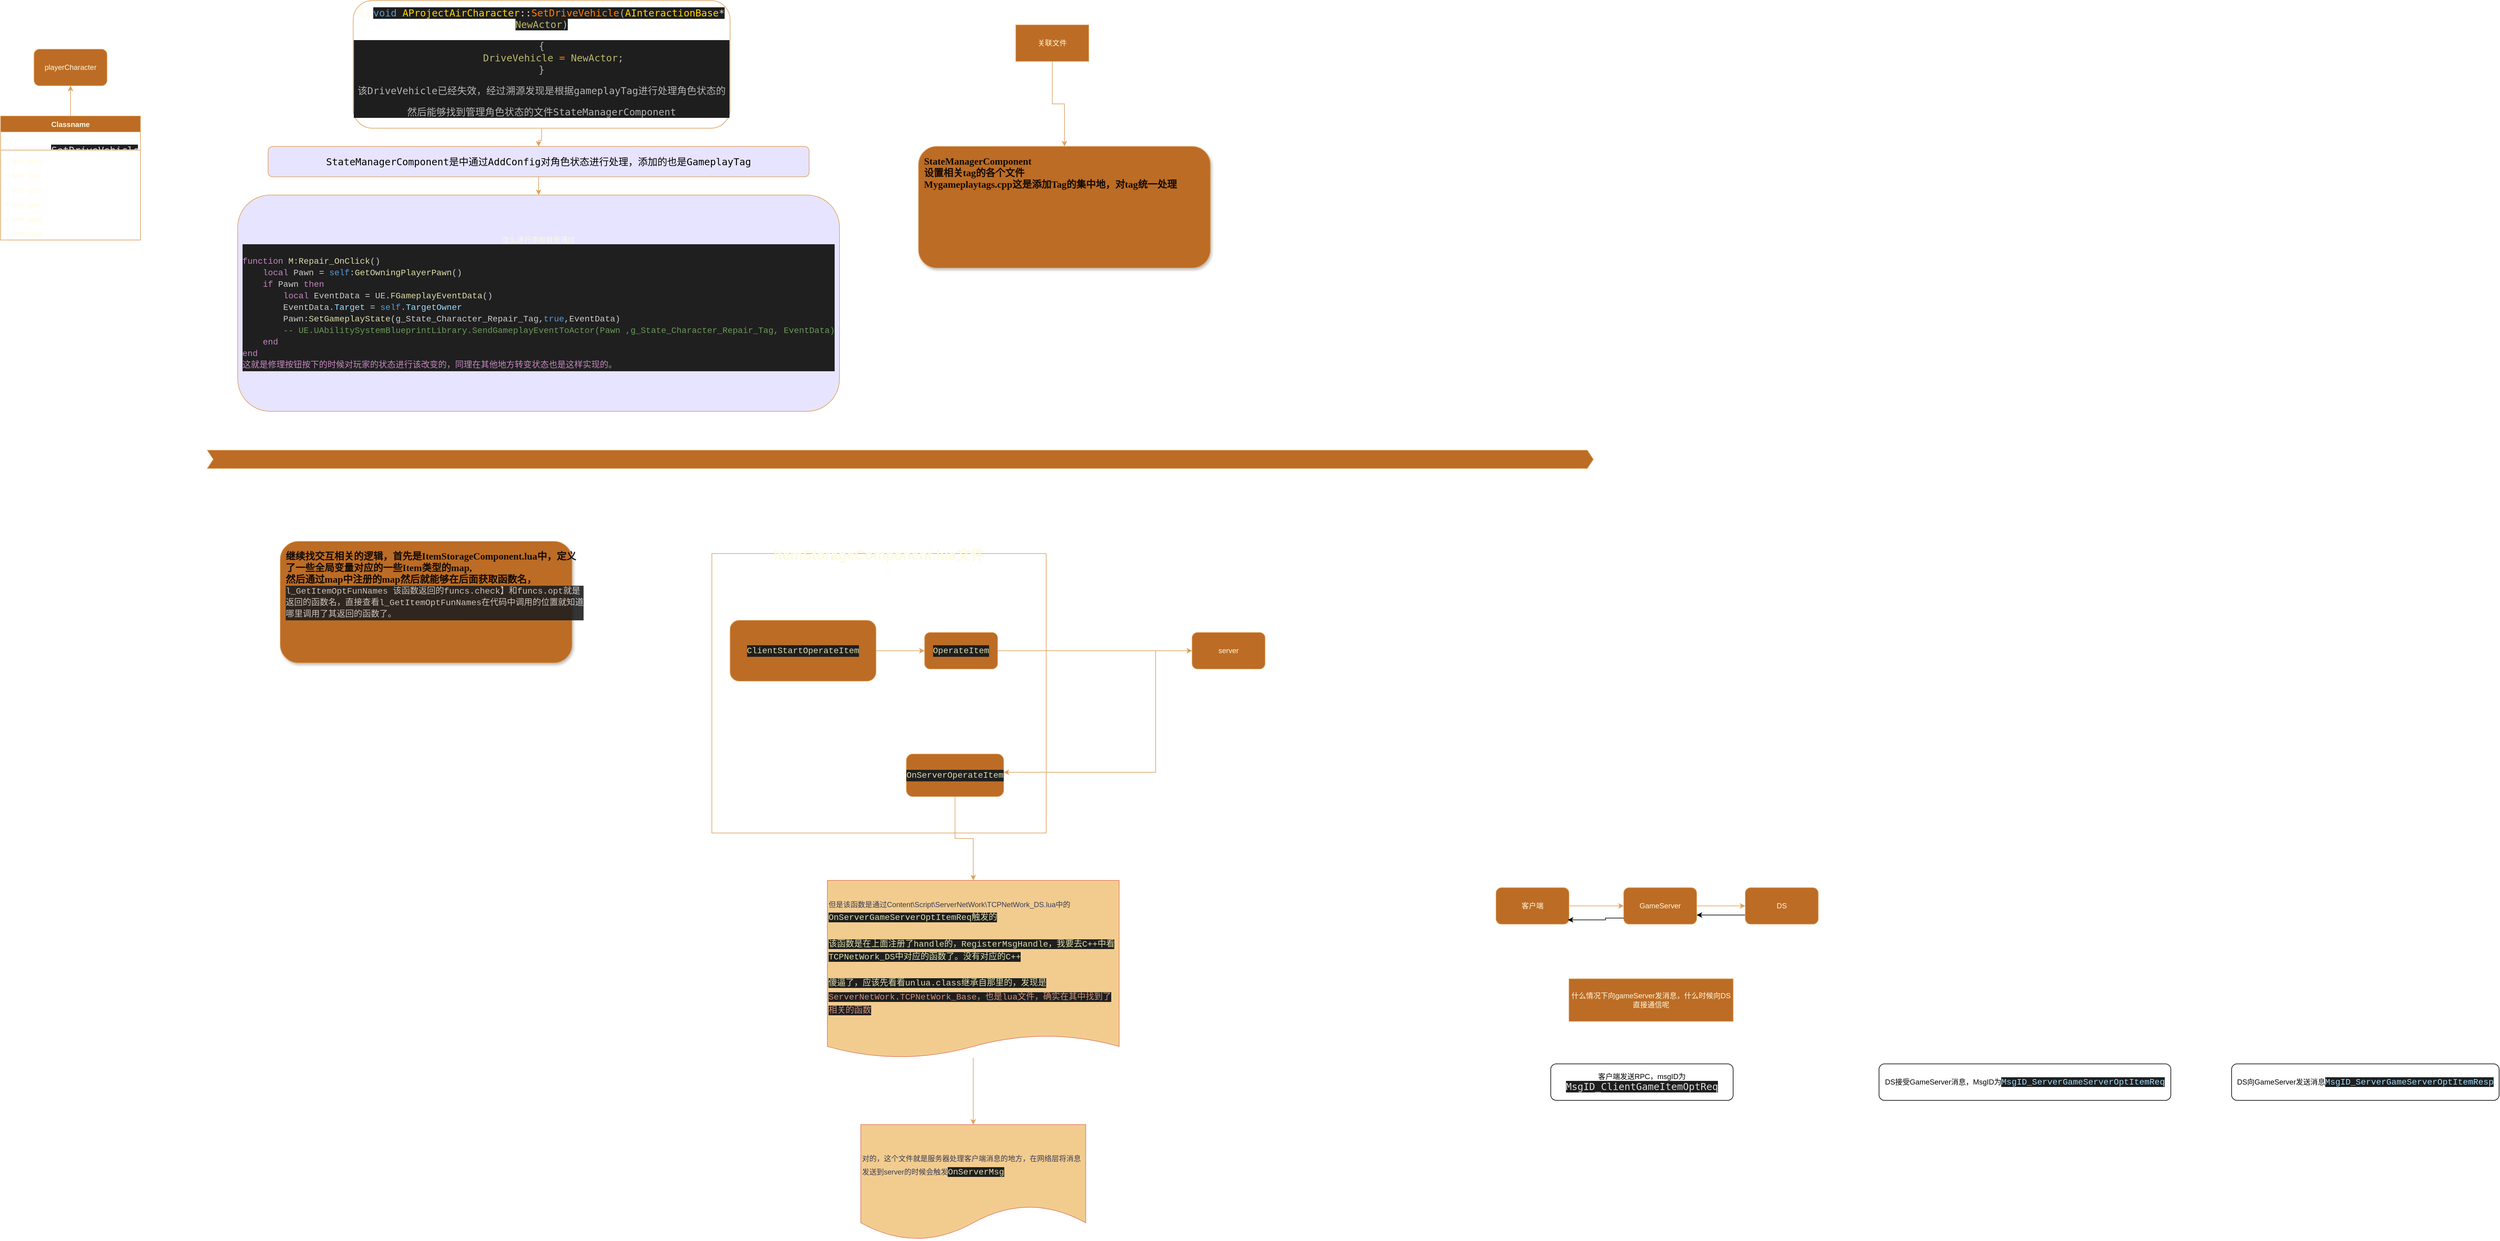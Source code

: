 <mxfile version="28.0.6">
  <diagram name="第 1 页" id="VnhvsiH4fpKrw7Jrhgmm">
    <mxGraphModel dx="1386" dy="1140" grid="1" gridSize="10" guides="1" tooltips="1" connect="1" arrows="1" fold="1" page="1" pageScale="1" pageWidth="827" pageHeight="1169" math="0" shadow="0">
      <root>
        <mxCell id="0" />
        <mxCell id="1" parent="0" />
        <mxCell id="yHJ9qKMx2kqc_VGnC5f_-2" value="playerCharacter" style="rounded=1;whiteSpace=wrap;html=1;labelBackgroundColor=none;fillColor=#BC6C25;strokeColor=#DDA15E;fontColor=#FEFAE0;" parent="1" vertex="1">
          <mxGeometry x="265" y="500" width="120" height="60" as="geometry" />
        </mxCell>
        <mxCell id="yHJ9qKMx2kqc_VGnC5f_-12" value="" style="edgeStyle=orthogonalEdgeStyle;rounded=0;orthogonalLoop=1;jettySize=auto;html=1;labelBackgroundColor=none;strokeColor=#DDA15E;fontColor=default;" parent="1" source="yHJ9qKMx2kqc_VGnC5f_-3" target="yHJ9qKMx2kqc_VGnC5f_-2" edge="1">
          <mxGeometry relative="1" as="geometry" />
        </mxCell>
        <mxCell id="yHJ9qKMx2kqc_VGnC5f_-3" value="Classname" style="swimlane;fontStyle=1;align=center;verticalAlign=top;childLayout=stackLayout;horizontal=1;startSize=26;horizontalStack=0;resizeParent=1;resizeParentMax=0;resizeLast=0;collapsible=1;marginBottom=0;whiteSpace=wrap;html=1;labelBackgroundColor=none;fillColor=#BC6C25;strokeColor=#DDA15E;fontColor=#FEFAE0;" parent="1" vertex="1">
          <mxGeometry x="210" y="610" width="230" height="204" as="geometry" />
        </mxCell>
        <mxCell id="yHJ9qKMx2kqc_VGnC5f_-6" value="+ method(type):&amp;nbsp;&lt;span style=&quot;font-family: &amp;quot;JetBrains Mono&amp;quot;, monospace; font-size: 12pt; background-color: rgb(30, 30, 30); color: rgb(220, 220, 220);&quot;&gt;SetDriveVehicle&lt;/span&gt;" style="text;strokeColor=none;fillColor=none;align=left;verticalAlign=top;spacingLeft=4;spacingRight=4;overflow=hidden;rotatable=0;points=[[0,0.5],[1,0.5]];portConstraint=eastwest;whiteSpace=wrap;html=1;labelBackgroundColor=none;fontColor=#FEFAE0;" parent="yHJ9qKMx2kqc_VGnC5f_-3" vertex="1">
          <mxGeometry y="26" width="230" height="26" as="geometry" />
        </mxCell>
        <mxCell id="yHJ9qKMx2kqc_VGnC5f_-5" value="" style="line;strokeWidth=1;fillColor=none;align=left;verticalAlign=middle;spacingTop=-1;spacingLeft=3;spacingRight=3;rotatable=0;labelPosition=right;points=[];portConstraint=eastwest;strokeColor=#DDA15E;labelBackgroundColor=none;fontColor=#FEFAE0;" parent="yHJ9qKMx2kqc_VGnC5f_-3" vertex="1">
          <mxGeometry y="52" width="230" height="8" as="geometry" />
        </mxCell>
        <mxCell id="yHJ9qKMx2kqc_VGnC5f_-8" value="+ field: type" style="text;strokeColor=none;fillColor=none;align=left;verticalAlign=top;spacingLeft=4;spacingRight=4;overflow=hidden;rotatable=0;points=[[0,0.5],[1,0.5]];portConstraint=eastwest;whiteSpace=wrap;html=1;labelBackgroundColor=none;fontColor=#FEFAE0;" parent="yHJ9qKMx2kqc_VGnC5f_-3" vertex="1">
          <mxGeometry y="60" width="230" height="24" as="geometry" />
        </mxCell>
        <mxCell id="yHJ9qKMx2kqc_VGnC5f_-7" value="+ field: type" style="text;strokeColor=none;fillColor=none;align=left;verticalAlign=top;spacingLeft=4;spacingRight=4;overflow=hidden;rotatable=0;points=[[0,0.5],[1,0.5]];portConstraint=eastwest;whiteSpace=wrap;html=1;labelBackgroundColor=none;fontColor=#FEFAE0;" parent="yHJ9qKMx2kqc_VGnC5f_-3" vertex="1">
          <mxGeometry y="84" width="230" height="24" as="geometry" />
        </mxCell>
        <mxCell id="yHJ9qKMx2kqc_VGnC5f_-4" value="+ field: type" style="text;strokeColor=none;fillColor=none;align=left;verticalAlign=top;spacingLeft=4;spacingRight=4;overflow=hidden;rotatable=0;points=[[0,0.5],[1,0.5]];portConstraint=eastwest;whiteSpace=wrap;html=1;labelBackgroundColor=none;fontColor=#FEFAE0;" parent="yHJ9qKMx2kqc_VGnC5f_-3" vertex="1">
          <mxGeometry y="108" width="230" height="24" as="geometry" />
        </mxCell>
        <mxCell id="yHJ9qKMx2kqc_VGnC5f_-9" value="+ field: type" style="text;strokeColor=none;fillColor=none;align=left;verticalAlign=top;spacingLeft=4;spacingRight=4;overflow=hidden;rotatable=0;points=[[0,0.5],[1,0.5]];portConstraint=eastwest;whiteSpace=wrap;html=1;labelBackgroundColor=none;fontColor=#FEFAE0;" parent="yHJ9qKMx2kqc_VGnC5f_-3" vertex="1">
          <mxGeometry y="132" width="230" height="24" as="geometry" />
        </mxCell>
        <mxCell id="yHJ9qKMx2kqc_VGnC5f_-10" value="+ field: type" style="text;strokeColor=none;fillColor=none;align=left;verticalAlign=top;spacingLeft=4;spacingRight=4;overflow=hidden;rotatable=0;points=[[0,0.5],[1,0.5]];portConstraint=eastwest;whiteSpace=wrap;html=1;labelBackgroundColor=none;fontColor=#FEFAE0;" parent="yHJ9qKMx2kqc_VGnC5f_-3" vertex="1">
          <mxGeometry y="156" width="230" height="24" as="geometry" />
        </mxCell>
        <mxCell id="yHJ9qKMx2kqc_VGnC5f_-11" value="+ field: type" style="text;strokeColor=none;fillColor=none;align=left;verticalAlign=top;spacingLeft=4;spacingRight=4;overflow=hidden;rotatable=0;points=[[0,0.5],[1,0.5]];portConstraint=eastwest;whiteSpace=wrap;html=1;labelBackgroundColor=none;fontColor=#FEFAE0;" parent="yHJ9qKMx2kqc_VGnC5f_-3" vertex="1">
          <mxGeometry y="180" width="230" height="24" as="geometry" />
        </mxCell>
        <mxCell id="yHJ9qKMx2kqc_VGnC5f_-13" value="发现&lt;span style=&quot;font-family: &amp;quot;JetBrains Mono&amp;quot;, monospace; font-size: 12pt; background-color: rgb(30, 30, 30); color: rgb(86, 156, 214);&quot;&gt;void &lt;/span&gt;&lt;span style=&quot;font-family: &amp;quot;JetBrains Mono&amp;quot;, monospace; font-size: 12pt; background-color: rgb(30, 30, 30); color: rgb(255, 215, 0);&quot;&gt;AProjectAirCharacter&lt;/span&gt;&lt;span style=&quot;font-family: &amp;quot;JetBrains Mono&amp;quot;, monospace; font-size: 12pt; background-color: rgb(30, 30, 30); color: rgb(220, 220, 220);&quot;&gt;::&lt;/span&gt;&lt;span style=&quot;font-family: &amp;quot;JetBrains Mono&amp;quot;, monospace; font-size: 12pt; background-color: rgb(30, 30, 30); color: rgb(255, 128, 0);&quot;&gt;SetDriveVehicle&lt;/span&gt;&lt;span style=&quot;font-family: &amp;quot;JetBrains Mono&amp;quot;, monospace; font-size: 12pt; background-color: rgb(30, 30, 30); color: rgb(180, 180, 180);&quot;&gt;(&lt;/span&gt;&lt;span style=&quot;font-family: &amp;quot;JetBrains Mono&amp;quot;, monospace; font-size: 12pt; background-color: rgb(30, 30, 30); color: rgb(255, 215, 0);&quot;&gt;AInteractionBase&lt;/span&gt;&lt;span style=&quot;font-family: &amp;quot;JetBrains Mono&amp;quot;, monospace; font-size: 12pt; background-color: rgb(30, 30, 30); color: rgb(220, 220, 220);&quot;&gt;* &lt;/span&gt;&lt;span style=&quot;font-family: &amp;quot;JetBrains Mono&amp;quot;, monospace; font-size: 12pt; background-color: rgb(30, 30, 30); color: rgb(189, 183, 107);&quot;&gt;NewActor&lt;/span&gt;&lt;span style=&quot;font-family: &amp;quot;JetBrains Mono&amp;quot;, monospace; font-size: 12pt; background-color: rgb(30, 30, 30); color: rgb(180, 180, 180);&quot;&gt;)&lt;/span&gt;&lt;div style=&quot;background-color:#1e1e1e;color:#dcdcdc&quot;&gt;&lt;pre style=&quot;font-family:&#39;JetBrains Mono&#39;,monospace;font-size:12.0pt;&quot;&gt;&lt;span style=&quot;color:#b4b4b4;&quot;&gt;{&lt;br&gt;&lt;/span&gt;&lt;span style=&quot;color:#b4b4b4;&quot;&gt;    &lt;/span&gt;&lt;span style=&quot;color:#bdb76b;&quot;&gt;DriveVehicle &lt;/span&gt;&lt;span style=&quot;color:#ff8000;&quot;&gt;= &lt;/span&gt;&lt;span style=&quot;color:#bdb76b;&quot;&gt;NewActor&lt;/span&gt;&lt;span style=&quot;color:#b4b4b4;&quot;&gt;;&lt;br&gt;&lt;/span&gt;&lt;span style=&quot;color:#b4b4b4;&quot;&gt;}&lt;/span&gt;&lt;/pre&gt;&lt;pre style=&quot;font-family:&#39;JetBrains Mono&#39;,monospace;font-size:12.0pt;&quot;&gt;&lt;span style=&quot;color:#b4b4b4;&quot;&gt;该DriveVehicle已经失效，经过溯源发现是根据gameplayTag进行处理角色状态的&lt;/span&gt;&lt;/pre&gt;&lt;pre style=&quot;font-family:&#39;JetBrains Mono&#39;,monospace;font-size:12.0pt;&quot;&gt;&lt;span style=&quot;color:#b4b4b4;&quot;&gt;然后能够找到管理角色状态的文件StateManagerComponent&lt;/span&gt;&lt;/pre&gt;&lt;/div&gt;" style="rounded=1;whiteSpace=wrap;html=1;strokeColor=#DDA15E;fontColor=#FEFAE0;fillColor=default;verticalAlign=top;gradientColor=none;glass=0;labelBorderColor=none;spacingTop=4;perimeterSpacing=1;" parent="1" vertex="1">
          <mxGeometry x="790" y="420" width="620" height="210" as="geometry" />
        </mxCell>
        <mxCell id="yHJ9qKMx2kqc_VGnC5f_-20" value="" style="edgeStyle=orthogonalEdgeStyle;rounded=0;orthogonalLoop=1;jettySize=auto;html=1;strokeColor=#DDA15E;fontColor=#FEFAE0;fillColor=#BC6C25;" parent="1" source="yHJ9qKMx2kqc_VGnC5f_-13" target="yHJ9qKMx2kqc_VGnC5f_-19" edge="1">
          <mxGeometry relative="1" as="geometry">
            <mxPoint x="1100" y="631" as="sourcePoint" />
            <mxPoint x="1100" y="730" as="targetPoint" />
          </mxGeometry>
        </mxCell>
        <mxCell id="yHJ9qKMx2kqc_VGnC5f_-22" value="" style="edgeStyle=orthogonalEdgeStyle;rounded=0;orthogonalLoop=1;jettySize=auto;html=1;strokeColor=#DDA15E;fontColor=#FEFAE0;fillColor=#BC6C25;" parent="1" source="yHJ9qKMx2kqc_VGnC5f_-19" target="yHJ9qKMx2kqc_VGnC5f_-21" edge="1">
          <mxGeometry relative="1" as="geometry" />
        </mxCell>
        <mxCell id="yHJ9qKMx2kqc_VGnC5f_-19" value="&lt;pre style=&quot;font-family: &amp;quot;JetBrains Mono&amp;quot;, monospace; font-size: 12pt;&quot;&gt;&lt;span&gt;&lt;font style=&quot;color: rgb(0, 0, 0);&quot;&gt;StateManagerComponent是中通过AddConfig对角色状态进行处理，添加的也是GameplayTag&lt;/font&gt;&lt;/span&gt;&lt;/pre&gt;" style="rounded=1;whiteSpace=wrap;html=1;strokeColor=#DDA15E;fontColor=#FEFAE0;fillColor=#E7E4FF;" parent="1" vertex="1">
          <mxGeometry x="650" y="660" width="890" height="50" as="geometry" />
        </mxCell>
        <mxCell id="yHJ9qKMx2kqc_VGnC5f_-21" value="&lt;font&gt;怎么进行添加就是通过&lt;/font&gt;&lt;div style=&quot;background-color: rgb(31, 31, 31); font-family: Consolas, &amp;quot;Courier New&amp;quot;, monospace; font-size: 14px; line-height: 19px; white-space: pre; color: rgb(204, 204, 204);&quot;&gt;&lt;font color=&quot;#cccccc&quot;&gt;&lt;br&gt;&lt;/font&gt;&lt;div style=&quot;color: rgb(204, 204, 204); text-align: left;&quot;&gt;&lt;span style=&quot;color: #c586c0;&quot;&gt;function&lt;/span&gt; &lt;span style=&quot;color: #dcdcaa;&quot;&gt;M&lt;/span&gt;:&lt;span style=&quot;color: #dcdcaa;&quot;&gt;Repair_OnClick&lt;/span&gt;()&lt;/div&gt;&lt;div style=&quot;color: rgb(204, 204, 204); text-align: left;&quot;&gt;&amp;nbsp; &amp;nbsp; &lt;span style=&quot;color: #c586c0;&quot;&gt;local&lt;/span&gt; Pawn &lt;span style=&quot;color: #d4d4d4;&quot;&gt;=&lt;/span&gt; &lt;span style=&quot;color: #569cd6;&quot;&gt;self&lt;/span&gt;:&lt;span style=&quot;color: #dcdcaa;&quot;&gt;GetOwningPlayerPawn&lt;/span&gt;()&lt;/div&gt;&lt;div style=&quot;color: rgb(204, 204, 204); text-align: left;&quot;&gt;&amp;nbsp; &amp;nbsp; &lt;span style=&quot;color: #c586c0;&quot;&gt;if&lt;/span&gt; Pawn &lt;span style=&quot;color: #c586c0;&quot;&gt;then&lt;/span&gt;&lt;/div&gt;&lt;div style=&quot;color: rgb(204, 204, 204); text-align: left;&quot;&gt;&amp;nbsp; &amp;nbsp; &amp;nbsp; &amp;nbsp; &lt;span style=&quot;color: #c586c0;&quot;&gt;local&lt;/span&gt; EventData &lt;span style=&quot;color: #d4d4d4;&quot;&gt;=&lt;/span&gt; UE.&lt;span style=&quot;color: #dcdcaa;&quot;&gt;FGameplayEventData&lt;/span&gt;()&lt;/div&gt;&lt;div style=&quot;color: rgb(204, 204, 204); text-align: left;&quot;&gt;&amp;nbsp; &amp;nbsp; &amp;nbsp; &amp;nbsp; EventData.&lt;span style=&quot;color: #9cdcfe;&quot;&gt;Target&lt;/span&gt; &lt;span style=&quot;color: #d4d4d4;&quot;&gt;=&lt;/span&gt; &lt;span style=&quot;color: #569cd6;&quot;&gt;self&lt;/span&gt;.&lt;span style=&quot;color: #9cdcfe;&quot;&gt;TargetOwner&lt;/span&gt;&lt;/div&gt;&lt;div style=&quot;color: rgb(204, 204, 204); text-align: left;&quot;&gt;&amp;nbsp; &amp;nbsp; &amp;nbsp; &amp;nbsp; Pawn:&lt;span style=&quot;color: #dcdcaa;&quot;&gt;SetGameplayState&lt;/span&gt;(g_State_Character_Repair_Tag,&lt;span style=&quot;color: #569cd6;&quot;&gt;true&lt;/span&gt;,EventData)&lt;/div&gt;&lt;div style=&quot;color: rgb(204, 204, 204); text-align: left;&quot;&gt;&amp;nbsp; &amp;nbsp; &amp;nbsp; &amp;nbsp; &lt;span style=&quot;color: #6a9955;&quot;&gt;-- UE.UAbilitySystemBlueprintLibrary.SendGameplayEventToActor(Pawn ,g_State_Character_Repair_Tag, EventData)&lt;/span&gt;&lt;/div&gt;&lt;div style=&quot;color: rgb(204, 204, 204); text-align: left;&quot;&gt;&amp;nbsp; &amp;nbsp; &lt;span style=&quot;color: #c586c0;&quot;&gt;end&lt;/span&gt;&lt;/div&gt;&lt;div style=&quot;color: rgb(204, 204, 204); text-align: left;&quot;&gt;&lt;span style=&quot;color: #c586c0;&quot;&gt;end&lt;/span&gt;&lt;/div&gt;&lt;div style=&quot;text-align: left;&quot;&gt;&lt;font color=&quot;#c586c0&quot;&gt;这就是修理按钮按下的时候对玩家的状态进行该改变的，同理在其他地方转变状态也是这样实现的。&lt;/font&gt;&lt;/div&gt;&lt;/div&gt;" style="whiteSpace=wrap;html=1;fillColor=light-dark(#E7E4FF, #000000);strokeColor=#DDA15E;fontColor=#FEFAE0;rounded=1;" parent="1" vertex="1">
          <mxGeometry x="600" y="740" width="990" height="356" as="geometry" />
        </mxCell>
        <mxCell id="yHJ9qKMx2kqc_VGnC5f_-23" value="关联文件" style="rounded=0;whiteSpace=wrap;html=1;strokeColor=#DDA15E;fontColor=#FEFAE0;fillColor=#BC6C25;" parent="1" vertex="1">
          <mxGeometry x="1880" y="460" width="120" height="60" as="geometry" />
        </mxCell>
        <mxCell id="yHJ9qKMx2kqc_VGnC5f_-27" value="" style="edgeStyle=orthogonalEdgeStyle;rounded=0;orthogonalLoop=1;jettySize=auto;html=1;strokeColor=#DDA15E;fontColor=#FEFAE0;fillColor=#BC6C25;" parent="1" source="yHJ9qKMx2kqc_VGnC5f_-23" target="yHJ9qKMx2kqc_VGnC5f_-26" edge="1">
          <mxGeometry relative="1" as="geometry">
            <mxPoint x="1850" y="460" as="sourcePoint" />
            <mxPoint x="1970" y="570" as="targetPoint" />
          </mxGeometry>
        </mxCell>
        <mxCell id="yHJ9qKMx2kqc_VGnC5f_-26" value="&lt;div style=&quot;font-size: 12pt;&quot;&gt;&lt;font style=&quot;color: rgb(1, 1, 1);&quot;&gt;StateManagerComponent&lt;/font&gt;&lt;/div&gt;&lt;div style=&quot;font-size: 12pt; color: rgb(220, 220, 220);&quot;&gt;&lt;font style=&quot;color: rgb(1, 1, 1);&quot;&gt;设置相关tag的各个文件&lt;/font&gt;&lt;/div&gt;&lt;div style=&quot;font-size: 12pt; color: rgb(220, 220, 220);&quot;&gt;&lt;font style=&quot;color: rgb(1, 1, 1);&quot;&gt;Mygameplaytags.cpp这是添加Tag的集中地，对tag统一处理&lt;/font&gt;&lt;/div&gt;" style="rounded=1;whiteSpace=wrap;html=1;strokeColor=#DDA15E;fontColor=#FEFAE0;fillColor=#BC6C25;align=left;verticalAlign=top;fontStyle=1;glass=0;shadow=1;fontFamily=Georgia;textOpacity=90;spacingTop=2;spacing=8;spacingLeft=1;spacingBottom=2;" parent="1" vertex="1">
          <mxGeometry x="1720" y="660" width="480" height="200" as="geometry" />
        </mxCell>
        <mxCell id="yHJ9qKMx2kqc_VGnC5f_-28" value="" style="html=1;shadow=0;dashed=0;align=center;verticalAlign=middle;shape=mxgraph.arrows2.arrow;dy=0;dx=10;notch=10;strokeColor=#DDA15E;fontColor=#FEFAE0;fillColor=#BC6C25;" parent="1" vertex="1">
          <mxGeometry x="550" y="1160" width="2280" height="30" as="geometry" />
        </mxCell>
        <mxCell id="yHJ9qKMx2kqc_VGnC5f_-29" value="&lt;div style=&quot;font-size: 12pt;&quot;&gt;&lt;font color=&quot;#010101&quot;&gt;继续找交互相关的逻辑，首先是ItemStorageComponent.lua中，定义了一些全局变量对应的一些Item类型的map,&lt;br&gt;然后通过map中注册的map然后就能够在后面获取函数名，&lt;/font&gt;&lt;/div&gt;&lt;div style=&quot;font-size: 12pt;&quot;&gt;&lt;div style=&quot;color: #cccccc;background-color: #1f1f1f;font-family: Consolas, &#39;Courier New&#39;, monospace;font-weight: normal;font-size: 14px;line-height: 19px;white-space: pre;&quot;&gt;l_GetItemOptFunNames 该函数返回的funcs.check】和funcs.opt就是&lt;/div&gt;&lt;div style=&quot;color: #cccccc;background-color: #1f1f1f;font-family: Consolas, &#39;Courier New&#39;, monospace;font-weight: normal;font-size: 14px;line-height: 19px;white-space: pre;&quot;&gt;返回的函数名，直接查看l_GetItemOptFunNames在代码中调用的位置就知道&lt;/div&gt;&lt;div style=&quot;color: #cccccc;background-color: #1f1f1f;font-family: Consolas, &#39;Courier New&#39;, monospace;font-weight: normal;font-size: 14px;line-height: 19px;white-space: pre;&quot;&gt;哪里调用了其返回的函数了。&lt;/div&gt;&lt;/div&gt;" style="rounded=1;whiteSpace=wrap;html=1;strokeColor=#DDA15E;fontColor=#FEFAE0;fillColor=#BC6C25;align=left;verticalAlign=top;fontStyle=1;glass=0;shadow=1;fontFamily=Georgia;textOpacity=90;spacingTop=2;spacing=8;spacingLeft=1;spacingBottom=2;" parent="1" vertex="1">
          <mxGeometry x="670" y="1310" width="480" height="200" as="geometry" />
        </mxCell>
        <mxCell id="yHJ9qKMx2kqc_VGnC5f_-32" value="" style="edgeStyle=orthogonalEdgeStyle;rounded=0;orthogonalLoop=1;jettySize=auto;html=1;strokeColor=#DDA15E;fontColor=#FEFAE0;fillColor=#BC6C25;" parent="1" source="yHJ9qKMx2kqc_VGnC5f_-30" target="yHJ9qKMx2kqc_VGnC5f_-31" edge="1">
          <mxGeometry relative="1" as="geometry" />
        </mxCell>
        <mxCell id="yHJ9qKMx2kqc_VGnC5f_-30" value="&lt;div style=&quot;color: rgb(204, 204, 204); background-color: rgb(31, 31, 31); font-family: Consolas, &amp;quot;Courier New&amp;quot;, monospace; font-size: 14px; line-height: 19px; white-space: pre;&quot;&gt;&lt;span style=&quot;color: #dcdcaa;&quot;&gt;ClientStartOperateItem&lt;/span&gt;&lt;/div&gt;" style="rounded=1;whiteSpace=wrap;html=1;strokeColor=#DDA15E;fontColor=#FEFAE0;fillColor=#BC6C25;" parent="1" vertex="1">
          <mxGeometry x="1410" y="1440" width="240" height="100" as="geometry" />
        </mxCell>
        <mxCell id="yHJ9qKMx2kqc_VGnC5f_-34" value="" style="edgeStyle=orthogonalEdgeStyle;rounded=0;orthogonalLoop=1;jettySize=auto;html=1;strokeColor=#DDA15E;fontColor=#FEFAE0;fillColor=#BC6C25;" parent="1" source="yHJ9qKMx2kqc_VGnC5f_-31" target="yHJ9qKMx2kqc_VGnC5f_-33" edge="1">
          <mxGeometry relative="1" as="geometry" />
        </mxCell>
        <mxCell id="yHJ9qKMx2kqc_VGnC5f_-37" value="" style="edgeStyle=orthogonalEdgeStyle;rounded=0;orthogonalLoop=1;jettySize=auto;html=1;strokeColor=#DDA15E;fontColor=#FEFAE0;fillColor=#BC6C25;" parent="1" source="yHJ9qKMx2kqc_VGnC5f_-33" target="yHJ9qKMx2kqc_VGnC5f_-36" edge="1">
          <mxGeometry relative="1" as="geometry">
            <Array as="points">
              <mxPoint x="2110" y="1690" />
            </Array>
          </mxGeometry>
        </mxCell>
        <mxCell id="yHJ9qKMx2kqc_VGnC5f_-33" value="server" style="whiteSpace=wrap;html=1;fillColor=#BC6C25;strokeColor=#DDA15E;fontColor=#FEFAE0;rounded=1;" parent="1" vertex="1">
          <mxGeometry x="2170" y="1460" width="120" height="60" as="geometry" />
        </mxCell>
        <mxCell id="yHJ9qKMx2kqc_VGnC5f_-35" value="ItemStorageComponent.lua文件" style="swimlane;startSize=0;strokeColor=#DDA15E;fontColor=light-dark(#FEFAE0, #ffffff);fillColor=#BC6C25;fontSize=23;" parent="1" vertex="1">
          <mxGeometry x="1380" y="1330" width="550" height="460" as="geometry" />
        </mxCell>
        <mxCell id="yHJ9qKMx2kqc_VGnC5f_-31" value="&lt;div style=&quot;color: rgb(204, 204, 204); background-color: rgb(31, 31, 31); font-family: Consolas, &amp;quot;Courier New&amp;quot;, monospace; font-size: 14px; line-height: 19px; white-space: pre;&quot;&gt;&lt;span style=&quot;color: #dcdcaa;&quot;&gt;OperateItem&lt;/span&gt;&lt;/div&gt;" style="whiteSpace=wrap;html=1;fillColor=#BC6C25;strokeColor=#DDA15E;fontColor=#FEFAE0;rounded=1;" parent="yHJ9qKMx2kqc_VGnC5f_-35" vertex="1">
          <mxGeometry x="350" y="130" width="120" height="60" as="geometry" />
        </mxCell>
        <mxCell id="yHJ9qKMx2kqc_VGnC5f_-36" value="&lt;div style=&quot;color: rgb(204, 204, 204); background-color: rgb(31, 31, 31); font-family: Consolas, &amp;quot;Courier New&amp;quot;, monospace; font-size: 14px; line-height: 19px; white-space: pre;&quot;&gt;&lt;span style=&quot;color: #dcdcaa;&quot;&gt;OnServerOperateItem&lt;/span&gt;&lt;/div&gt;" style="whiteSpace=wrap;html=1;fillColor=#BC6C25;strokeColor=#DDA15E;fontColor=#FEFAE0;rounded=1;" parent="yHJ9qKMx2kqc_VGnC5f_-35" vertex="1">
          <mxGeometry x="320" y="330" width="160" height="70" as="geometry" />
        </mxCell>
        <mxCell id="yHJ9qKMx2kqc_VGnC5f_-38" value="&lt;div style=&quot;line-height: 180%;&quot;&gt;但是该函数是通过Content\Script\ServerNetWork\TCPNetWork_DS.lua中的&lt;span style=&quot;color: rgb(220, 220, 170); background-color: rgb(31, 31, 31); font-family: Consolas, &amp;quot;Courier New&amp;quot;, monospace; font-size: 14px; white-space: pre;&quot;&gt;OnServerGameServerOptItemReq触发的&lt;/span&gt;&lt;div&gt;&lt;/div&gt;&lt;/div&gt;&lt;div style=&quot;line-height: 180%;&quot;&gt;&lt;span style=&quot;color: rgb(220, 220, 170); background-color: rgb(31, 31, 31); font-family: Consolas, &amp;quot;Courier New&amp;quot;, monospace; font-size: 14px; white-space: pre;&quot;&gt;&lt;br&gt;&lt;/span&gt;&lt;/div&gt;&lt;div style=&quot;line-height: 180%;&quot;&gt;&lt;span style=&quot;color: rgb(220, 220, 170); background-color: rgb(31, 31, 31); font-family: Consolas, &amp;quot;Courier New&amp;quot;, monospace; font-size: 14px; white-space: pre;&quot;&gt;该函数是在上面注册了handle的，&lt;/span&gt;&lt;span style=&quot;color: rgb(220, 220, 170); background-color: rgb(31, 31, 31); font-family: Consolas, &amp;quot;Courier New&amp;quot;, monospace; font-size: 14px; white-space: pre;&quot;&gt;RegisterMsgHandle，我要去C++中看&lt;/span&gt;&lt;/div&gt;&lt;div style=&quot;line-height: 180%;&quot;&gt;&lt;span style=&quot;color: rgb(220, 220, 170); background-color: rgb(31, 31, 31); font-family: Consolas, &amp;quot;Courier New&amp;quot;, monospace; font-size: 14px; white-space: pre;&quot;&gt;TCPNetWork_DS中对应的函数了。没有对应的C++&lt;/span&gt;&lt;/div&gt;&lt;div style=&quot;line-height: 180%;&quot;&gt;&lt;span style=&quot;color: rgb(220, 220, 170); background-color: rgb(31, 31, 31); font-family: Consolas, &amp;quot;Courier New&amp;quot;, monospace; font-size: 14px; white-space: pre;&quot;&gt;&lt;br&gt;&lt;/span&gt;&lt;/div&gt;&lt;div style=&quot;line-height: 180%;&quot;&gt;&lt;font face=&quot;Consolas, Courier New, monospace&quot; color=&quot;#dcdcaa&quot;&gt;&lt;span style=&quot;font-size: 14px; white-space: pre; background-color: rgb(31, 31, 31);&quot;&gt;傻逼了，应该先看看unlua.class继承自那里的，发现是&lt;/span&gt;&lt;/font&gt;&lt;span style=&quot;color: rgb(206, 145, 120); background-color: rgb(31, 31, 31); font-family: Consolas, &amp;quot;Courier New&amp;quot;, monospace; font-size: 14px; white-space: pre;&quot;&gt;ServerNetWork.TCPNetWork_Base，也是lua文件，确实在其中找到了&lt;/span&gt;&lt;/div&gt;&lt;div style=&quot;line-height: 180%;&quot;&gt;&lt;span style=&quot;color: rgb(206, 145, 120); background-color: rgb(31, 31, 31); font-family: Consolas, &amp;quot;Courier New&amp;quot;, monospace; font-size: 14px; white-space: pre;&quot;&gt;相关的函数&lt;/span&gt;&lt;/div&gt;" style="shape=document;whiteSpace=wrap;html=1;boundedLbl=1;fillColor=#F2CC8F;strokeColor=#E07A5F;fontColor=#393C56;rounded=1;labelBackgroundColor=none;align=left;size=0.128;" parent="1" vertex="1">
          <mxGeometry x="1570" y="1868" width="480" height="292" as="geometry" />
        </mxCell>
        <mxCell id="yHJ9qKMx2kqc_VGnC5f_-39" style="edgeStyle=orthogonalEdgeStyle;rounded=0;orthogonalLoop=1;jettySize=auto;html=1;strokeColor=#DDA15E;fontColor=#FEFAE0;fillColor=#BC6C25;" parent="1" source="yHJ9qKMx2kqc_VGnC5f_-36" target="yHJ9qKMx2kqc_VGnC5f_-38" edge="1">
          <mxGeometry relative="1" as="geometry" />
        </mxCell>
        <mxCell id="yHJ9qKMx2kqc_VGnC5f_-43" value="" style="edgeStyle=orthogonalEdgeStyle;rounded=0;orthogonalLoop=1;jettySize=auto;html=1;strokeColor=#DDA15E;fontColor=#FEFAE0;fillColor=#BC6C25;" parent="1" source="yHJ9qKMx2kqc_VGnC5f_-38" target="yHJ9qKMx2kqc_VGnC5f_-42" edge="1">
          <mxGeometry relative="1" as="geometry">
            <mxPoint x="1810" y="2160" as="sourcePoint" />
            <mxPoint x="1760.0" y="2250" as="targetPoint" />
          </mxGeometry>
        </mxCell>
        <mxCell id="yHJ9qKMx2kqc_VGnC5f_-42" value="&lt;div style=&quot;line-height: 180%;&quot;&gt;对的，这个文件就是服务器处理客户端消息的地方，在网络层将消息发送到server的时候会触发&lt;span style=&quot;color: rgb(220, 220, 170); background-color: rgb(31, 31, 31); font-family: Consolas, &amp;quot;Courier New&amp;quot;, monospace; font-size: 14px; white-space: pre;&quot;&gt;OnServerMsg&lt;/span&gt;&lt;div&gt;&lt;/div&gt;&lt;/div&gt;" style="shape=document;whiteSpace=wrap;html=1;boundedLbl=1;fillColor=#F2CC8F;strokeColor=#E07A5F;fontColor=#393C56;rounded=1;labelBackgroundColor=none;align=left;" parent="1" vertex="1">
          <mxGeometry x="1625" y="2270" width="370" height="190" as="geometry" />
        </mxCell>
        <mxCell id="yHJ9qKMx2kqc_VGnC5f_-46" style="edgeStyle=orthogonalEdgeStyle;rounded=0;orthogonalLoop=1;jettySize=auto;html=1;entryX=0;entryY=0.5;entryDx=0;entryDy=0;strokeColor=#DDA15E;fontColor=#FEFAE0;fillColor=#BC6C25;" parent="1" source="yHJ9qKMx2kqc_VGnC5f_-44" target="yHJ9qKMx2kqc_VGnC5f_-45" edge="1">
          <mxGeometry relative="1" as="geometry" />
        </mxCell>
        <mxCell id="yHJ9qKMx2kqc_VGnC5f_-44" value="客户端" style="rounded=1;whiteSpace=wrap;html=1;strokeColor=#DDA15E;fontColor=#FEFAE0;fillColor=#BC6C25;" parent="1" vertex="1">
          <mxGeometry x="2670" y="1880" width="120" height="60" as="geometry" />
        </mxCell>
        <mxCell id="yHJ9qKMx2kqc_VGnC5f_-48" value="" style="edgeStyle=orthogonalEdgeStyle;rounded=0;orthogonalLoop=1;jettySize=auto;html=1;strokeColor=#DDA15E;fontColor=#FEFAE0;fillColor=#BC6C25;" parent="1" source="yHJ9qKMx2kqc_VGnC5f_-45" target="yHJ9qKMx2kqc_VGnC5f_-47" edge="1">
          <mxGeometry relative="1" as="geometry" />
        </mxCell>
        <mxCell id="yHJ9qKMx2kqc_VGnC5f_-45" value="GameServer" style="rounded=1;whiteSpace=wrap;html=1;strokeColor=#DDA15E;fontColor=#FEFAE0;fillColor=#BC6C25;" parent="1" vertex="1">
          <mxGeometry x="2880" y="1880" width="120" height="60" as="geometry" />
        </mxCell>
        <mxCell id="xa6ai5Dv4p-TXveOMyLi-1" style="edgeStyle=orthogonalEdgeStyle;rounded=0;orthogonalLoop=1;jettySize=auto;html=1;entryX=1;entryY=0.75;entryDx=0;entryDy=0;" edge="1" parent="1" source="yHJ9qKMx2kqc_VGnC5f_-47" target="yHJ9qKMx2kqc_VGnC5f_-45">
          <mxGeometry relative="1" as="geometry">
            <Array as="points">
              <mxPoint x="3050" y="1925" />
              <mxPoint x="3050" y="1925" />
            </Array>
          </mxGeometry>
        </mxCell>
        <mxCell id="yHJ9qKMx2kqc_VGnC5f_-47" value="DS" style="whiteSpace=wrap;html=1;fillColor=#BC6C25;strokeColor=#DDA15E;fontColor=#FEFAE0;rounded=1;" parent="1" vertex="1">
          <mxGeometry x="3080" y="1880" width="120" height="60" as="geometry" />
        </mxCell>
        <mxCell id="yHJ9qKMx2kqc_VGnC5f_-49" value="什么情况下向gameServer发消息，什么时候向DS直接通信呢" style="whiteSpace=wrap;html=1;strokeColor=#DDA15E;fontColor=#FEFAE0;fillColor=#BC6C25;" parent="1" vertex="1">
          <mxGeometry x="2790" y="2030" width="270" height="70" as="geometry" />
        </mxCell>
        <mxCell id="xa6ai5Dv4p-TXveOMyLi-2" style="edgeStyle=orthogonalEdgeStyle;rounded=0;orthogonalLoop=1;jettySize=auto;html=1;entryX=0.983;entryY=0.883;entryDx=0;entryDy=0;entryPerimeter=0;" edge="1" parent="1" source="yHJ9qKMx2kqc_VGnC5f_-45" target="yHJ9qKMx2kqc_VGnC5f_-44">
          <mxGeometry relative="1" as="geometry">
            <Array as="points">
              <mxPoint x="2850" y="1930" />
              <mxPoint x="2850" y="1933" />
            </Array>
          </mxGeometry>
        </mxCell>
        <mxCell id="xa6ai5Dv4p-TXveOMyLi-3" value="客户端发送RPC，msgID为&lt;span style=&quot;font-family: &amp;quot;JetBrains Mono&amp;quot;, monospace; font-size: 12pt; background-color: rgb(30, 30, 30); color: rgb(220, 220, 220);&quot;&gt;MsgID_ClientGameItemOptReq&lt;/span&gt;" style="rounded=1;whiteSpace=wrap;html=1;" vertex="1" parent="1">
          <mxGeometry x="2760" y="2170" width="300" height="60" as="geometry" />
        </mxCell>
        <mxCell id="xa6ai5Dv4p-TXveOMyLi-4" value="DS接受GameServer消息，MsgID为&lt;span style=&quot;color: rgb(156, 220, 254); background-color: rgb(31, 31, 31); font-family: Consolas, &amp;quot;Courier New&amp;quot;, monospace; font-size: 14px; white-space: pre;&quot;&gt;MsgID_ServerGameServerOptItemReq&lt;/span&gt;" style="rounded=1;whiteSpace=wrap;html=1;" vertex="1" parent="1">
          <mxGeometry x="3300" y="2170" width="480" height="60" as="geometry" />
        </mxCell>
        <mxCell id="xa6ai5Dv4p-TXveOMyLi-5" value="DS向GameServer发送消息&lt;span style=&quot;color: rgb(156, 220, 254); background-color: rgb(31, 31, 31); font-family: Consolas, &amp;quot;Courier New&amp;quot;, monospace; font-size: 14px; white-space: pre;&quot;&gt;MsgID_ServerGameServerOptItemResp&lt;/span&gt;" style="rounded=1;whiteSpace=wrap;html=1;" vertex="1" parent="1">
          <mxGeometry x="3880" y="2170" width="440" height="60" as="geometry" />
        </mxCell>
      </root>
    </mxGraphModel>
  </diagram>
</mxfile>
